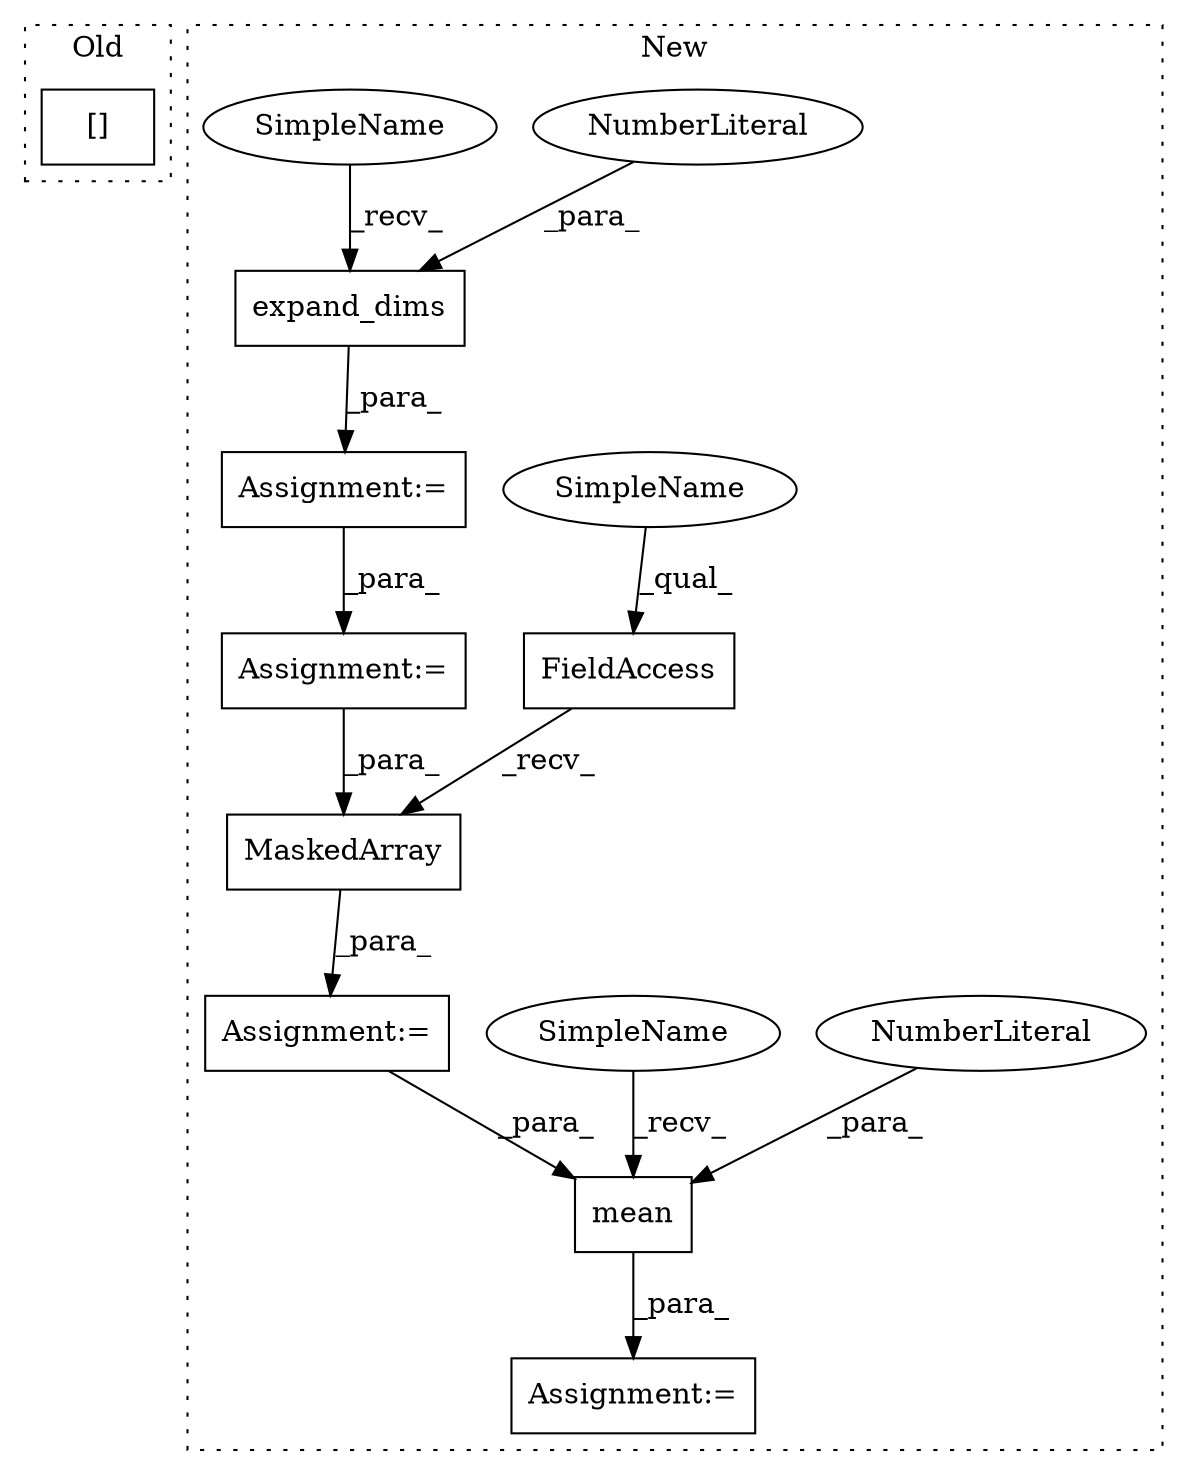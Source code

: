 digraph G {
subgraph cluster0 {
1 [label="[]" a="2" s="884,920" l="27,1" shape="box"];
label = "Old";
style="dotted";
}
subgraph cluster1 {
2 [label="MaskedArray" a="32" s="792,878" l="12,1" shape="box"];
3 [label="FieldAccess" a="22" s="783" l="8" shape="box"];
4 [label="Assignment:=" a="7" s="664" l="1" shape="box"];
5 [label="Assignment:=" a="7" s="903" l="1" shape="box"];
6 [label="Assignment:=" a="7" s="782" l="1" shape="box"];
7 [label="Assignment:=" a="7" s="727" l="1" shape="box"];
8 [label="mean" a="32" s="910,936" l="5,1" shape="box"];
9 [label="NumberLiteral" a="34" s="935" l="1" shape="ellipse"];
10 [label="expand_dims" a="32" s="671,716" l="12,1" shape="box"];
11 [label="NumberLiteral" a="34" s="715" l="1" shape="ellipse"];
12 [label="SimpleName" a="42" s="904" l="5" shape="ellipse"];
13 [label="SimpleName" a="42" s="783" l="5" shape="ellipse"];
14 [label="SimpleName" a="42" s="665" l="5" shape="ellipse"];
label = "New";
style="dotted";
}
2 -> 6 [label="_para_"];
3 -> 2 [label="_recv_"];
4 -> 7 [label="_para_"];
6 -> 8 [label="_para_"];
7 -> 2 [label="_para_"];
8 -> 5 [label="_para_"];
9 -> 8 [label="_para_"];
10 -> 4 [label="_para_"];
11 -> 10 [label="_para_"];
12 -> 8 [label="_recv_"];
13 -> 3 [label="_qual_"];
14 -> 10 [label="_recv_"];
}